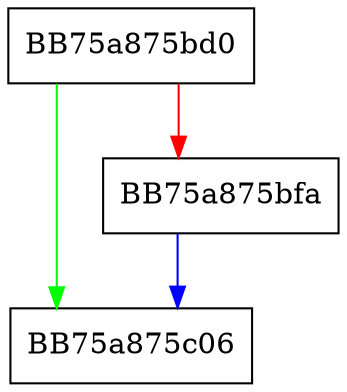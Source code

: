 digraph LoadDlpProcessesExclusionListDbVar {
  node [shape="box"];
  graph [splines=ortho];
  BB75a875bd0 -> BB75a875c06 [color="green"];
  BB75a875bd0 -> BB75a875bfa [color="red"];
  BB75a875bfa -> BB75a875c06 [color="blue"];
}
